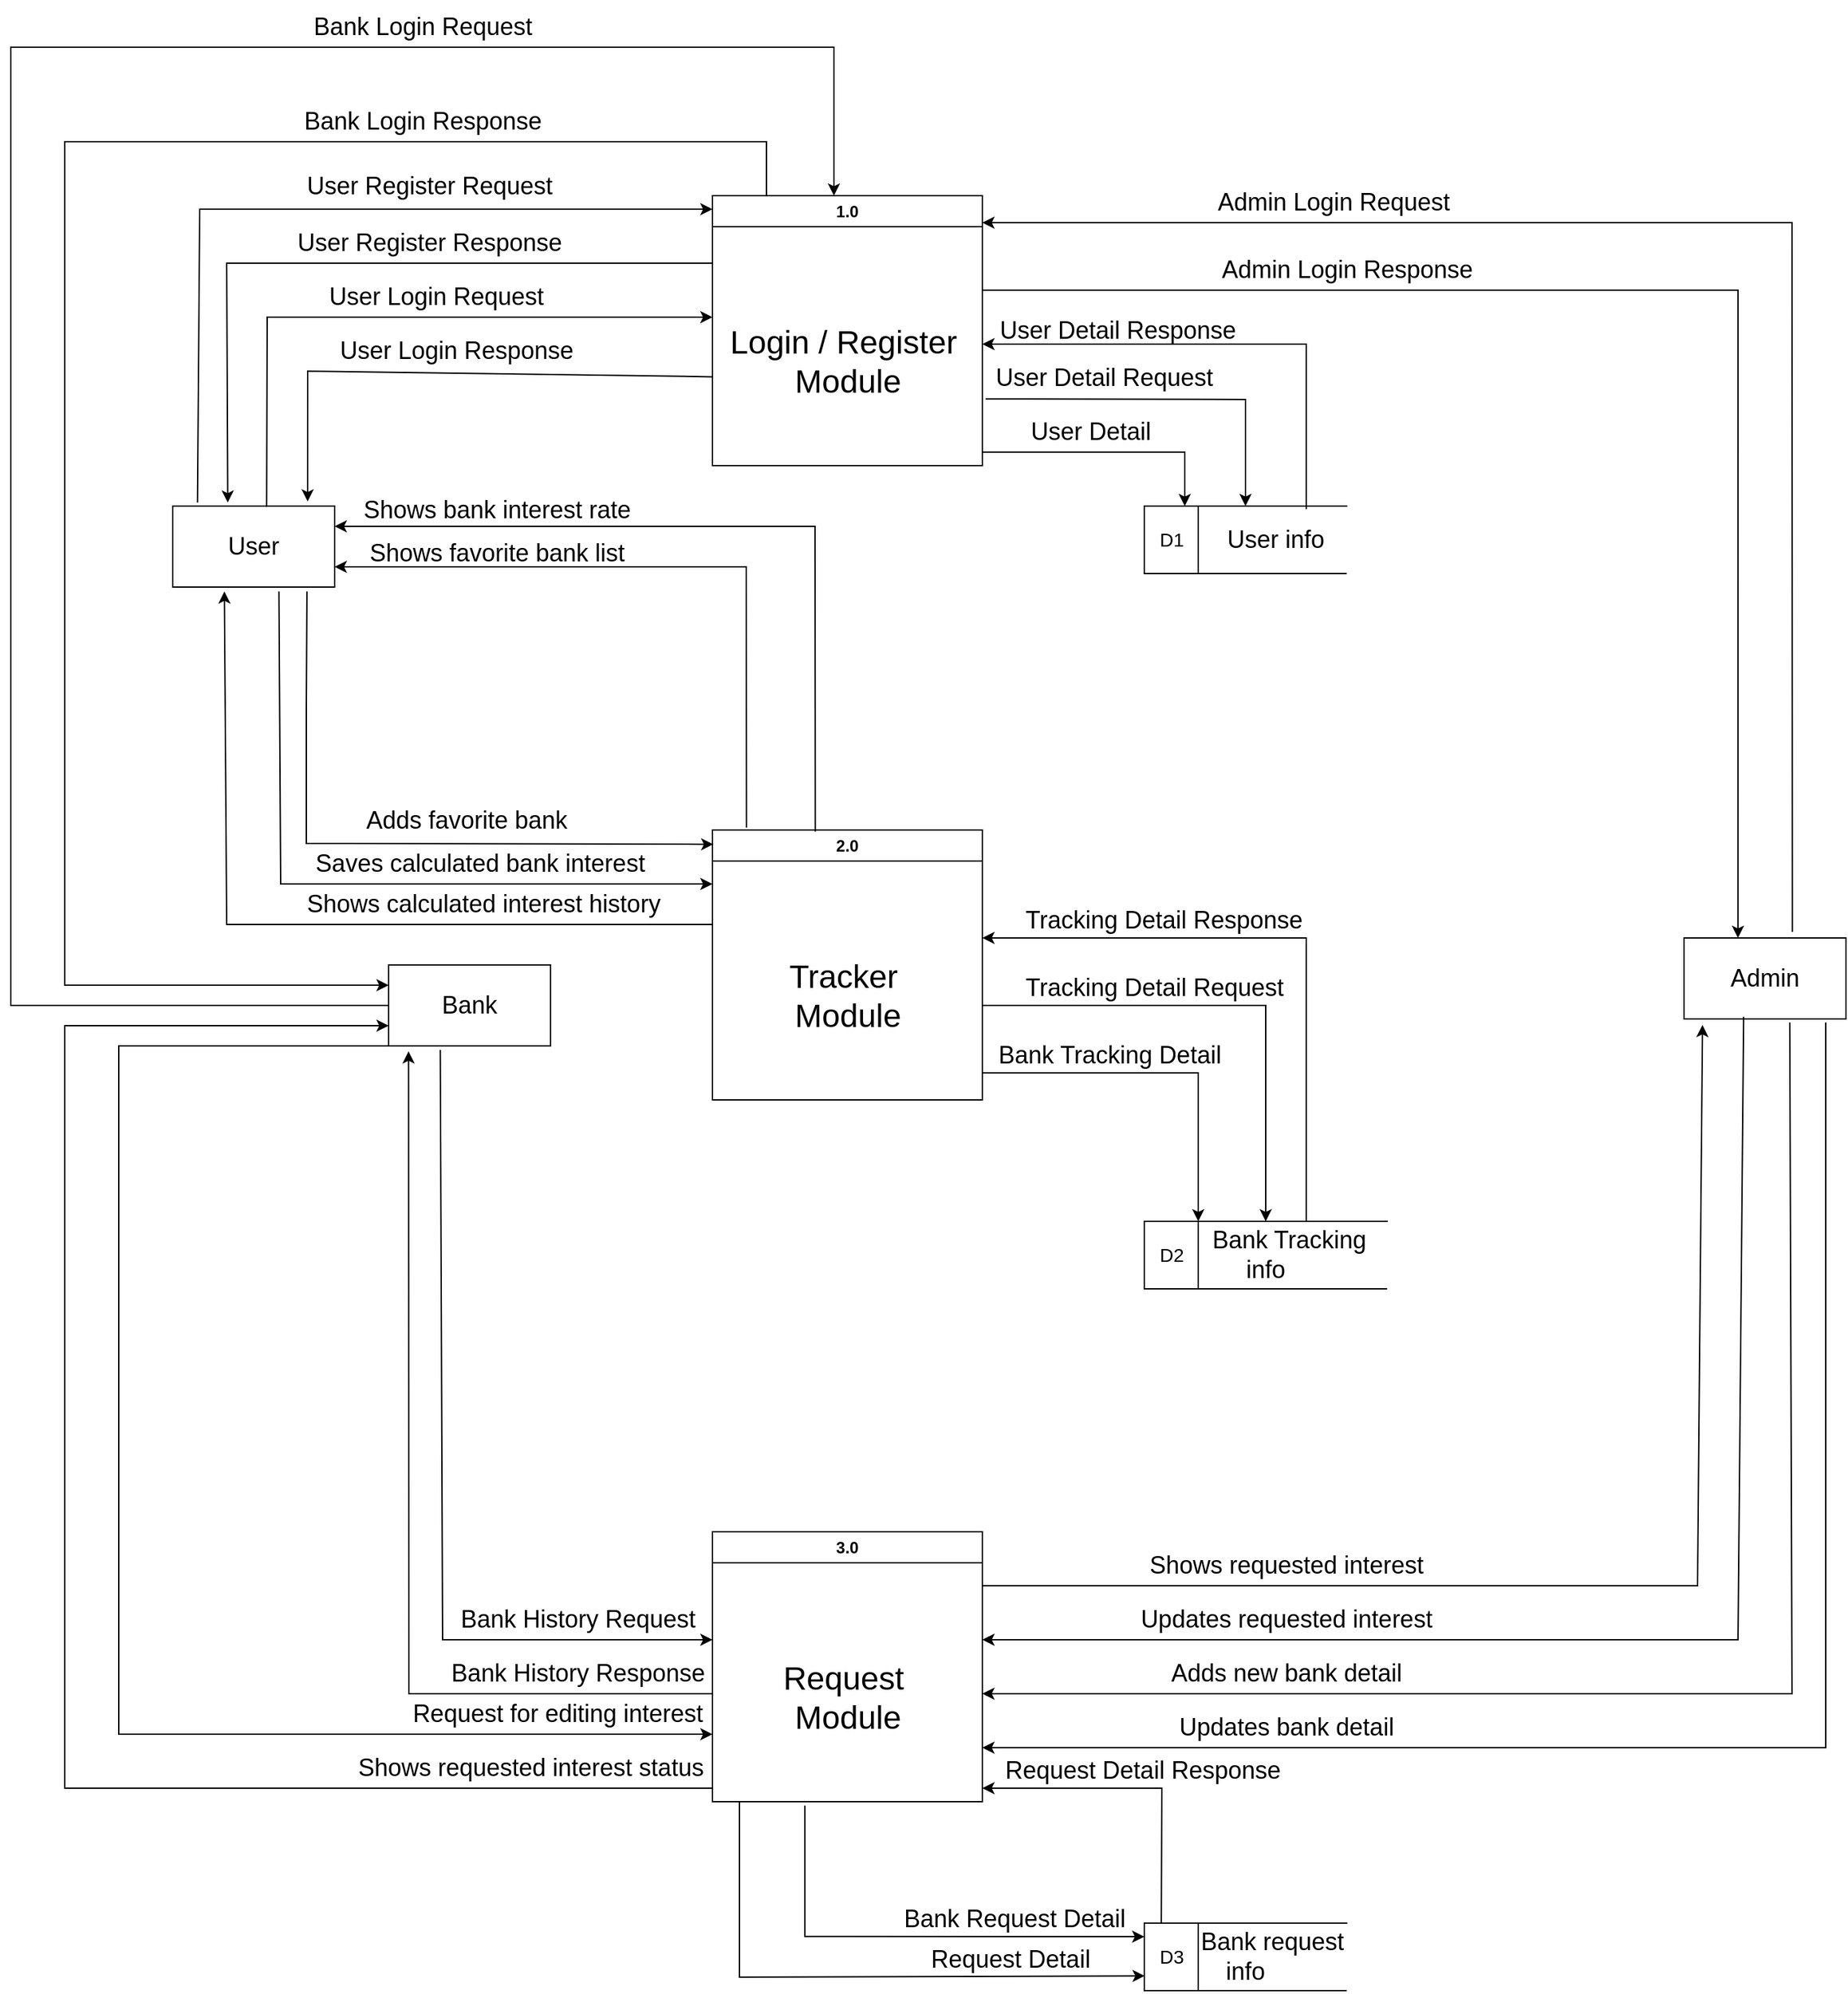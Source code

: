 <mxfile version="23.1.5" type="device">
  <diagram name="Page-1" id="1kKC4GB8wuoSK3gIe2hd">
    <mxGraphModel dx="3717" dy="1487" grid="1" gridSize="10" guides="1" tooltips="1" connect="1" arrows="1" fold="1" page="1" pageScale="1" pageWidth="850" pageHeight="1100" math="0" shadow="0">
      <root>
        <mxCell id="0" />
        <mxCell id="1" parent="0" />
        <mxCell id="YQJ5HBYqBgE4zqiSxYAV-1" value="1.0" style="swimlane;whiteSpace=wrap;html=1;" parent="1" vertex="1">
          <mxGeometry x="480" y="250" width="200" height="200" as="geometry" />
        </mxCell>
        <mxCell id="YQJ5HBYqBgE4zqiSxYAV-2" value="&lt;font style=&quot;font-size: 24px;&quot;&gt;Login / Register&amp;nbsp;&lt;br&gt;Module&lt;/font&gt;" style="text;html=1;align=center;verticalAlign=middle;resizable=0;points=[];autosize=1;strokeColor=none;fillColor=none;" parent="YQJ5HBYqBgE4zqiSxYAV-1" vertex="1">
          <mxGeometry y="88" width="200" height="70" as="geometry" />
        </mxCell>
        <mxCell id="YQJ5HBYqBgE4zqiSxYAV-3" value="2.0" style="swimlane;whiteSpace=wrap;html=1;" parent="1" vertex="1">
          <mxGeometry x="480" y="720" width="200" height="200" as="geometry" />
        </mxCell>
        <mxCell id="YQJ5HBYqBgE4zqiSxYAV-4" value="&lt;span style=&quot;font-size: 24px;&quot;&gt;Tracker&amp;nbsp;&lt;br&gt;Module&lt;br&gt;&lt;/span&gt;" style="text;html=1;align=center;verticalAlign=middle;resizable=0;points=[];autosize=1;strokeColor=none;fillColor=none;" parent="YQJ5HBYqBgE4zqiSxYAV-3" vertex="1">
          <mxGeometry x="45" y="88" width="110" height="70" as="geometry" />
        </mxCell>
        <mxCell id="YQJ5HBYqBgE4zqiSxYAV-5" value="3.0" style="swimlane;whiteSpace=wrap;html=1;" parent="1" vertex="1">
          <mxGeometry x="480" y="1240" width="200" height="200" as="geometry" />
        </mxCell>
        <mxCell id="YQJ5HBYqBgE4zqiSxYAV-6" value="&lt;font style=&quot;font-size: 24px;&quot;&gt;Request&amp;nbsp;&lt;br&gt;Module&lt;/font&gt;" style="text;html=1;align=center;verticalAlign=middle;resizable=0;points=[];autosize=1;strokeColor=none;fillColor=none;" parent="YQJ5HBYqBgE4zqiSxYAV-5" vertex="1">
          <mxGeometry x="40" y="88" width="120" height="70" as="geometry" />
        </mxCell>
        <mxCell id="YQJ5HBYqBgE4zqiSxYAV-16" value="&lt;font style=&quot;font-size: 18px;&quot;&gt;&amp;nbsp; &amp;nbsp; &amp;nbsp; &amp;nbsp; &amp;nbsp;User info&lt;/font&gt;" style="shape=partialRectangle;whiteSpace=wrap;html=1;bottom=0;right=0;fillColor=none;" parent="1" vertex="1">
          <mxGeometry x="800" y="480" width="150" height="50" as="geometry" />
        </mxCell>
        <mxCell id="YQJ5HBYqBgE4zqiSxYAV-18" value="" style="endArrow=none;html=1;rounded=0;entryX=1;entryY=1;entryDx=0;entryDy=0;" parent="1" target="YQJ5HBYqBgE4zqiSxYAV-16" edge="1">
          <mxGeometry width="50" height="50" relative="1" as="geometry">
            <mxPoint x="800" y="530" as="sourcePoint" />
            <mxPoint x="920" y="530" as="targetPoint" />
          </mxGeometry>
        </mxCell>
        <mxCell id="YQJ5HBYqBgE4zqiSxYAV-20" value="" style="endArrow=none;html=1;rounded=0;" parent="1" edge="1">
          <mxGeometry width="50" height="50" relative="1" as="geometry">
            <mxPoint x="840" y="530" as="sourcePoint" />
            <mxPoint x="840" y="480" as="targetPoint" />
          </mxGeometry>
        </mxCell>
        <mxCell id="YQJ5HBYqBgE4zqiSxYAV-21" value="&lt;font style=&quot;font-size: 14px;&quot;&gt;D1&lt;/font&gt;" style="text;html=1;align=center;verticalAlign=middle;resizable=0;points=[];autosize=1;strokeColor=none;fillColor=none;" parent="1" vertex="1">
          <mxGeometry x="800" y="490" width="40" height="30" as="geometry" />
        </mxCell>
        <mxCell id="YQJ5HBYqBgE4zqiSxYAV-22" value="&lt;font style=&quot;font-size: 18px;&quot;&gt;&lt;span style=&quot;white-space: pre;&quot;&gt;&#x9;&lt;/span&gt;Bank Tracking&amp;nbsp;&lt;br&gt;info&lt;/font&gt;" style="shape=partialRectangle;whiteSpace=wrap;html=1;bottom=0;right=0;fillColor=none;" parent="1" vertex="1">
          <mxGeometry x="800" y="1010" width="180" height="50" as="geometry" />
        </mxCell>
        <mxCell id="YQJ5HBYqBgE4zqiSxYAV-23" value="" style="endArrow=none;html=1;rounded=0;entryX=1;entryY=1;entryDx=0;entryDy=0;" parent="1" target="YQJ5HBYqBgE4zqiSxYAV-22" edge="1">
          <mxGeometry width="50" height="50" relative="1" as="geometry">
            <mxPoint x="800" y="1060" as="sourcePoint" />
            <mxPoint x="920" y="1060" as="targetPoint" />
          </mxGeometry>
        </mxCell>
        <mxCell id="YQJ5HBYqBgE4zqiSxYAV-24" value="" style="endArrow=none;html=1;rounded=0;" parent="1" edge="1">
          <mxGeometry width="50" height="50" relative="1" as="geometry">
            <mxPoint x="840" y="1060" as="sourcePoint" />
            <mxPoint x="840" y="1010" as="targetPoint" />
          </mxGeometry>
        </mxCell>
        <mxCell id="YQJ5HBYqBgE4zqiSxYAV-25" value="&lt;font style=&quot;font-size: 14px;&quot;&gt;D2&lt;/font&gt;" style="text;html=1;align=center;verticalAlign=middle;resizable=0;points=[];autosize=1;strokeColor=none;fillColor=none;" parent="1" vertex="1">
          <mxGeometry x="800" y="1020" width="40" height="30" as="geometry" />
        </mxCell>
        <mxCell id="YQJ5HBYqBgE4zqiSxYAV-26" value="&lt;font style=&quot;font-size: 18px;&quot;&gt;&lt;span style=&quot;white-space: pre;&quot;&gt;&#x9;&lt;/span&gt;Bank request&lt;br&gt;info&lt;/font&gt;" style="shape=partialRectangle;whiteSpace=wrap;html=1;bottom=0;right=0;fillColor=none;" parent="1" vertex="1">
          <mxGeometry x="800" y="1530" width="150" height="50" as="geometry" />
        </mxCell>
        <mxCell id="YQJ5HBYqBgE4zqiSxYAV-27" value="" style="endArrow=none;html=1;rounded=0;entryX=1;entryY=1;entryDx=0;entryDy=0;" parent="1" target="YQJ5HBYqBgE4zqiSxYAV-26" edge="1">
          <mxGeometry width="50" height="50" relative="1" as="geometry">
            <mxPoint x="800" y="1580" as="sourcePoint" />
            <mxPoint x="920" y="1580" as="targetPoint" />
          </mxGeometry>
        </mxCell>
        <mxCell id="YQJ5HBYqBgE4zqiSxYAV-28" value="" style="endArrow=none;html=1;rounded=0;" parent="1" edge="1">
          <mxGeometry width="50" height="50" relative="1" as="geometry">
            <mxPoint x="840" y="1580" as="sourcePoint" />
            <mxPoint x="840" y="1530" as="targetPoint" />
          </mxGeometry>
        </mxCell>
        <mxCell id="YQJ5HBYqBgE4zqiSxYAV-29" value="&lt;font style=&quot;font-size: 14px;&quot;&gt;D3&lt;/font&gt;" style="text;html=1;align=center;verticalAlign=middle;resizable=0;points=[];autosize=1;strokeColor=none;fillColor=none;" parent="1" vertex="1">
          <mxGeometry x="800" y="1540" width="40" height="30" as="geometry" />
        </mxCell>
        <mxCell id="qulUXNxLbwT0LEKijyJz-1" value="&lt;font style=&quot;font-size: 18px;&quot;&gt;User&lt;/font&gt;" style="rounded=0;whiteSpace=wrap;html=1;" parent="1" vertex="1">
          <mxGeometry x="80" y="480" width="120" height="60" as="geometry" />
        </mxCell>
        <mxCell id="qulUXNxLbwT0LEKijyJz-2" value="&lt;font style=&quot;font-size: 18px;&quot;&gt;Bank&lt;/font&gt;" style="rounded=0;whiteSpace=wrap;html=1;" parent="1" vertex="1">
          <mxGeometry x="240" y="820" width="120" height="60" as="geometry" />
        </mxCell>
        <mxCell id="qulUXNxLbwT0LEKijyJz-3" value="&lt;font style=&quot;font-size: 18px;&quot;&gt;Admin&lt;/font&gt;" style="rounded=0;whiteSpace=wrap;html=1;" parent="1" vertex="1">
          <mxGeometry x="1200" y="800" width="120" height="60" as="geometry" />
        </mxCell>
        <mxCell id="qulUXNxLbwT0LEKijyJz-4" value="" style="endArrow=classic;html=1;rounded=0;entryX=0;entryY=0.05;entryDx=0;entryDy=0;entryPerimeter=0;exitX=0.153;exitY=-0.043;exitDx=0;exitDy=0;exitPerimeter=0;" parent="1" source="qulUXNxLbwT0LEKijyJz-1" target="YQJ5HBYqBgE4zqiSxYAV-1" edge="1">
          <mxGeometry width="50" height="50" relative="1" as="geometry">
            <mxPoint x="100" y="470" as="sourcePoint" />
            <mxPoint x="540" y="460" as="targetPoint" />
            <Array as="points">
              <mxPoint x="100" y="260" />
            </Array>
          </mxGeometry>
        </mxCell>
        <mxCell id="qulUXNxLbwT0LEKijyJz-6" value="" style="endArrow=classic;html=1;rounded=0;exitX=0;exitY=0.25;exitDx=0;exitDy=0;entryX=0.34;entryY=-0.043;entryDx=0;entryDy=0;entryPerimeter=0;" parent="1" source="YQJ5HBYqBgE4zqiSxYAV-1" target="qulUXNxLbwT0LEKijyJz-1" edge="1">
          <mxGeometry width="50" height="50" relative="1" as="geometry">
            <mxPoint x="540" y="460" as="sourcePoint" />
            <mxPoint x="490" y="510" as="targetPoint" />
            <Array as="points">
              <mxPoint x="120" y="300" />
            </Array>
          </mxGeometry>
        </mxCell>
        <mxCell id="qulUXNxLbwT0LEKijyJz-7" value="" style="endArrow=classic;html=1;rounded=0;exitX=0.58;exitY=0.01;exitDx=0;exitDy=0;exitPerimeter=0;entryX=0;entryY=0.029;entryDx=0;entryDy=0;entryPerimeter=0;" parent="1" source="qulUXNxLbwT0LEKijyJz-1" target="YQJ5HBYqBgE4zqiSxYAV-2" edge="1">
          <mxGeometry width="50" height="50" relative="1" as="geometry">
            <mxPoint x="490" y="510" as="sourcePoint" />
            <mxPoint x="540" y="460" as="targetPoint" />
            <Array as="points">
              <mxPoint x="150" y="340" />
            </Array>
          </mxGeometry>
        </mxCell>
        <mxCell id="qulUXNxLbwT0LEKijyJz-8" value="" style="endArrow=classic;html=1;rounded=0;exitX=-0.001;exitY=0.66;exitDx=0;exitDy=0;exitPerimeter=0;entryX=0.833;entryY=-0.057;entryDx=0;entryDy=0;entryPerimeter=0;" parent="1" source="YQJ5HBYqBgE4zqiSxYAV-2" target="qulUXNxLbwT0LEKijyJz-1" edge="1">
          <mxGeometry width="50" height="50" relative="1" as="geometry">
            <mxPoint x="540" y="430" as="sourcePoint" />
            <mxPoint x="490" y="480" as="targetPoint" />
            <Array as="points">
              <mxPoint x="180" y="380" />
            </Array>
          </mxGeometry>
        </mxCell>
        <mxCell id="qulUXNxLbwT0LEKijyJz-9" value="" style="endArrow=classic;html=1;rounded=0;exitX=0.8;exitY=0.044;exitDx=0;exitDy=0;entryX=1.016;entryY=0.883;entryDx=0;entryDy=0;entryPerimeter=0;exitPerimeter=0;" parent="1" source="YQJ5HBYqBgE4zqiSxYAV-16" edge="1">
          <mxGeometry width="50" height="50" relative="1" as="geometry">
            <mxPoint x="871.8" y="440.19" as="sourcePoint" />
            <mxPoint x="680" y="360.0" as="targetPoint" />
            <Array as="points">
              <mxPoint x="920" y="360" />
            </Array>
          </mxGeometry>
        </mxCell>
        <mxCell id="qulUXNxLbwT0LEKijyJz-11" value="" style="endArrow=classic;html=1;rounded=0;" parent="1" edge="1">
          <mxGeometry width="50" height="50" relative="1" as="geometry">
            <mxPoint x="680" y="440" as="sourcePoint" />
            <mxPoint x="830" y="480" as="targetPoint" />
            <Array as="points">
              <mxPoint x="830" y="440" />
            </Array>
          </mxGeometry>
        </mxCell>
        <mxCell id="qulUXNxLbwT0LEKijyJz-10" value="" style="endArrow=classic;html=1;rounded=0;exitX=1.012;exitY=0.894;exitDx=0;exitDy=0;exitPerimeter=0;" parent="1" source="YQJ5HBYqBgE4zqiSxYAV-2" target="YQJ5HBYqBgE4zqiSxYAV-16" edge="1">
          <mxGeometry width="50" height="50" relative="1" as="geometry">
            <mxPoint x="640" y="430" as="sourcePoint" />
            <mxPoint x="590" y="480" as="targetPoint" />
            <Array as="points">
              <mxPoint x="875" y="401" />
            </Array>
          </mxGeometry>
        </mxCell>
        <mxCell id="qulUXNxLbwT0LEKijyJz-12" value="" style="endArrow=classic;html=1;rounded=0;exitX=0.669;exitY=-0.076;exitDx=0;exitDy=0;exitPerimeter=0;" parent="1" source="qulUXNxLbwT0LEKijyJz-3" edge="1">
          <mxGeometry width="50" height="50" relative="1" as="geometry">
            <mxPoint x="1240" y="800" as="sourcePoint" />
            <mxPoint x="680" y="270" as="targetPoint" />
            <Array as="points">
              <mxPoint x="1280" y="270" />
            </Array>
          </mxGeometry>
        </mxCell>
        <mxCell id="qulUXNxLbwT0LEKijyJz-13" value="" style="endArrow=classic;html=1;rounded=0;exitX=0.333;exitY=0;exitDx=0;exitDy=0;exitPerimeter=0;entryX=0.333;entryY=0;entryDx=0;entryDy=0;entryPerimeter=0;" parent="1" target="qulUXNxLbwT0LEKijyJz-3" edge="1">
          <mxGeometry width="50" height="50" relative="1" as="geometry">
            <mxPoint x="680" y="320" as="sourcePoint" />
            <mxPoint x="750" y="450" as="targetPoint" />
            <Array as="points">
              <mxPoint x="1240" y="320" />
            </Array>
          </mxGeometry>
        </mxCell>
        <mxCell id="qulUXNxLbwT0LEKijyJz-14" value="" style="endArrow=classic;html=1;rounded=0;" parent="1" source="qulUXNxLbwT0LEKijyJz-2" edge="1">
          <mxGeometry width="50" height="50" relative="1" as="geometry">
            <mxPoint x="410" y="600" as="sourcePoint" />
            <mxPoint x="570" y="250" as="targetPoint" />
            <Array as="points">
              <mxPoint x="-40" y="850" />
              <mxPoint x="-40" y="140" />
              <mxPoint x="570" y="140" />
            </Array>
          </mxGeometry>
        </mxCell>
        <mxCell id="qulUXNxLbwT0LEKijyJz-16" value="" style="endArrow=classic;html=1;rounded=0;exitX=0;exitY=0.25;exitDx=0;exitDy=0;entryX=0;entryY=0.25;entryDx=0;entryDy=0;" parent="1" target="qulUXNxLbwT0LEKijyJz-2" edge="1">
          <mxGeometry width="50" height="50" relative="1" as="geometry">
            <mxPoint x="520" y="250" as="sourcePoint" />
            <mxPoint x="280" y="920" as="targetPoint" />
            <Array as="points">
              <mxPoint x="520" y="210" />
              <mxPoint y="210" />
              <mxPoint y="835" />
            </Array>
          </mxGeometry>
        </mxCell>
        <mxCell id="KywUS-Uv_Qqskf7HLow2-1" value="" style="endArrow=classic;html=1;rounded=0;" parent="1" edge="1">
          <mxGeometry width="50" height="50" relative="1" as="geometry">
            <mxPoint x="920" y="1010" as="sourcePoint" />
            <mxPoint x="680" y="800" as="targetPoint" />
            <Array as="points">
              <mxPoint x="920" y="800" />
            </Array>
          </mxGeometry>
        </mxCell>
        <mxCell id="KywUS-Uv_Qqskf7HLow2-2" value="" style="endArrow=classic;html=1;rounded=0;exitX=0.5;exitY=0;exitDx=0;exitDy=0;entryX=0.5;entryY=0;entryDx=0;entryDy=0;" parent="1" target="YQJ5HBYqBgE4zqiSxYAV-22" edge="1">
          <mxGeometry width="50" height="50" relative="1" as="geometry">
            <mxPoint x="680" y="850" as="sourcePoint" />
            <mxPoint x="875" y="980" as="targetPoint" />
            <Array as="points">
              <mxPoint x="890" y="850" />
            </Array>
          </mxGeometry>
        </mxCell>
        <mxCell id="KywUS-Uv_Qqskf7HLow2-3" value="" style="endArrow=classic;html=1;rounded=0;exitX=0.25;exitY=0;exitDx=0;exitDy=0;" parent="1" edge="1">
          <mxGeometry width="50" height="50" relative="1" as="geometry">
            <mxPoint x="680" y="900" as="sourcePoint" />
            <mxPoint x="840" y="1010" as="targetPoint" />
            <Array as="points">
              <mxPoint x="840" y="900" />
            </Array>
          </mxGeometry>
        </mxCell>
        <mxCell id="KywUS-Uv_Qqskf7HLow2-4" value="" style="endArrow=classic;html=1;rounded=0;exitX=0.084;exitY=-0.006;exitDx=0;exitDy=0;exitPerimeter=0;" parent="1" source="YQJ5HBYqBgE4zqiSxYAV-26" edge="1">
          <mxGeometry width="50" height="50" relative="1" as="geometry">
            <mxPoint x="921.95" y="1668.25" as="sourcePoint" />
            <mxPoint x="680" y="1430" as="targetPoint" />
            <Array as="points">
              <mxPoint x="813" y="1430" />
            </Array>
          </mxGeometry>
        </mxCell>
        <mxCell id="KywUS-Uv_Qqskf7HLow2-5" value="" style="endArrow=classic;html=1;rounded=0;exitX=0.038;exitY=-0.097;exitDx=0;exitDy=0;exitPerimeter=0;" parent="1" edge="1">
          <mxGeometry width="50" height="50" relative="1" as="geometry">
            <mxPoint x="548.48" y="1442.91" as="sourcePoint" />
            <mxPoint x="800.0" y="1540.0" as="targetPoint" />
            <Array as="points">
              <mxPoint x="548.48" y="1539.91" />
            </Array>
          </mxGeometry>
        </mxCell>
        <mxCell id="KywUS-Uv_Qqskf7HLow2-6" value="" style="endArrow=classic;html=1;rounded=0;exitX=0.008;exitY=0.969;exitDx=0;exitDy=0;exitPerimeter=0;entryX=0.008;entryY=0.969;entryDx=0;entryDy=0;entryPerimeter=0;" parent="1" target="YQJ5HBYqBgE4zqiSxYAV-29" edge="1">
          <mxGeometry width="50" height="50" relative="1" as="geometry">
            <mxPoint x="500" y="1440" as="sourcePoint" />
            <mxPoint x="830" y="1520" as="targetPoint" />
            <Array as="points">
              <mxPoint x="500" y="1570" />
            </Array>
          </mxGeometry>
        </mxCell>
        <mxCell id="KywUS-Uv_Qqskf7HLow2-7" value="" style="endArrow=classic;html=1;rounded=0;exitX=0.381;exitY=0.006;exitDx=0;exitDy=0;entryX=1;entryY=0.25;entryDx=0;entryDy=0;exitPerimeter=0;" parent="1" source="YQJ5HBYqBgE4zqiSxYAV-3" target="qulUXNxLbwT0LEKijyJz-1" edge="1">
          <mxGeometry width="50" height="50" relative="1" as="geometry">
            <mxPoint x="710" y="610" as="sourcePoint" />
            <mxPoint x="660" y="660" as="targetPoint" />
            <Array as="points">
              <mxPoint x="556" y="495" />
            </Array>
          </mxGeometry>
        </mxCell>
        <mxCell id="KywUS-Uv_Qqskf7HLow2-8" value="" style="endArrow=classic;html=1;rounded=0;exitX=0.126;exitY=-0.009;exitDx=0;exitDy=0;entryX=1;entryY=0.75;entryDx=0;entryDy=0;exitPerimeter=0;" parent="1" source="YQJ5HBYqBgE4zqiSxYAV-3" target="qulUXNxLbwT0LEKijyJz-1" edge="1">
          <mxGeometry width="50" height="50" relative="1" as="geometry">
            <mxPoint x="700" y="650" as="sourcePoint" />
            <mxPoint x="650" y="700" as="targetPoint" />
            <Array as="points">
              <mxPoint x="505" y="525" />
            </Array>
          </mxGeometry>
        </mxCell>
        <mxCell id="KywUS-Uv_Qqskf7HLow2-9" value="" style="endArrow=classic;html=1;rounded=0;exitX=0.829;exitY=1.054;exitDx=0;exitDy=0;exitPerimeter=0;entryX=0.003;entryY=0.053;entryDx=0;entryDy=0;entryPerimeter=0;" parent="1" source="qulUXNxLbwT0LEKijyJz-1" target="YQJ5HBYqBgE4zqiSxYAV-3" edge="1">
          <mxGeometry width="50" height="50" relative="1" as="geometry">
            <mxPoint x="700" y="650" as="sourcePoint" />
            <mxPoint x="650" y="700" as="targetPoint" />
            <Array as="points">
              <mxPoint x="179" y="630" />
              <mxPoint x="179" y="730" />
            </Array>
          </mxGeometry>
        </mxCell>
        <mxCell id="KywUS-Uv_Qqskf7HLow2-10" value="" style="endArrow=classic;html=1;rounded=0;entryX=0.656;entryY=1.054;entryDx=0;entryDy=0;entryPerimeter=0;exitX=0.656;exitY=1.054;exitDx=0;exitDy=0;exitPerimeter=0;" parent="1" source="qulUXNxLbwT0LEKijyJz-1" edge="1">
          <mxGeometry width="50" height="50" relative="1" as="geometry">
            <mxPoint x="700" y="650" as="sourcePoint" />
            <mxPoint x="480" y="760" as="targetPoint" />
            <Array as="points">
              <mxPoint x="160" y="760" />
            </Array>
          </mxGeometry>
        </mxCell>
        <mxCell id="KywUS-Uv_Qqskf7HLow2-11" value="" style="endArrow=classic;html=1;rounded=0;entryX=0.319;entryY=1.054;entryDx=0;entryDy=0;entryPerimeter=0;" parent="1" target="qulUXNxLbwT0LEKijyJz-1" edge="1">
          <mxGeometry width="50" height="50" relative="1" as="geometry">
            <mxPoint x="480" y="790" as="sourcePoint" />
            <mxPoint x="590" y="630" as="targetPoint" />
            <Array as="points">
              <mxPoint x="120" y="790" />
            </Array>
          </mxGeometry>
        </mxCell>
        <mxCell id="KywUS-Uv_Qqskf7HLow2-12" value="" style="endArrow=classic;html=1;rounded=0;entryX=0;entryY=0.75;entryDx=0;entryDy=0;" parent="1" target="qulUXNxLbwT0LEKijyJz-2" edge="1">
          <mxGeometry width="50" height="50" relative="1" as="geometry">
            <mxPoint x="480" y="1430" as="sourcePoint" />
            <mxPoint x="550" y="1070" as="targetPoint" />
            <Array as="points">
              <mxPoint y="1430" />
              <mxPoint y="865" />
            </Array>
          </mxGeometry>
        </mxCell>
        <mxCell id="KywUS-Uv_Qqskf7HLow2-13" value="" style="endArrow=classic;html=1;rounded=0;exitX=0;exitY=1;exitDx=0;exitDy=0;entryX=0;entryY=0.75;entryDx=0;entryDy=0;" parent="1" source="qulUXNxLbwT0LEKijyJz-2" target="YQJ5HBYqBgE4zqiSxYAV-5" edge="1">
          <mxGeometry width="50" height="50" relative="1" as="geometry">
            <mxPoint x="550" y="930" as="sourcePoint" />
            <mxPoint x="500" y="980" as="targetPoint" />
            <Array as="points">
              <mxPoint x="40" y="880" />
              <mxPoint x="40" y="1390" />
            </Array>
          </mxGeometry>
        </mxCell>
        <mxCell id="KywUS-Uv_Qqskf7HLow2-14" value="" style="endArrow=classic;html=1;rounded=0;entryX=0.875;entryY=1.044;entryDx=0;entryDy=0;entryPerimeter=0;exitX=0.875;exitY=1.044;exitDx=0;exitDy=0;exitPerimeter=0;" parent="1" source="qulUXNxLbwT0LEKijyJz-3" edge="1">
          <mxGeometry width="50" height="50" relative="1" as="geometry">
            <mxPoint x="870" y="1120" as="sourcePoint" />
            <mxPoint x="680" y="1400" as="targetPoint" />
            <Array as="points">
              <mxPoint x="1305" y="1400" />
            </Array>
          </mxGeometry>
        </mxCell>
        <mxCell id="KywUS-Uv_Qqskf7HLow2-15" value="" style="endArrow=classic;html=1;rounded=0;entryX=0.653;entryY=1.044;entryDx=0;entryDy=0;entryPerimeter=0;exitX=0.653;exitY=1.044;exitDx=0;exitDy=0;exitPerimeter=0;" parent="1" source="qulUXNxLbwT0LEKijyJz-3" edge="1">
          <mxGeometry width="50" height="50" relative="1" as="geometry">
            <mxPoint x="870" y="1120" as="sourcePoint" />
            <mxPoint x="680" y="1360" as="targetPoint" />
            <Array as="points">
              <mxPoint x="1280" y="1360" />
            </Array>
          </mxGeometry>
        </mxCell>
        <mxCell id="KywUS-Uv_Qqskf7HLow2-16" value="" style="endArrow=classic;html=1;rounded=0;entryX=0.368;entryY=0.973;entryDx=0;entryDy=0;entryPerimeter=0;exitX=0.368;exitY=0.973;exitDx=0;exitDy=0;exitPerimeter=0;" parent="1" source="qulUXNxLbwT0LEKijyJz-3" edge="1">
          <mxGeometry width="50" height="50" relative="1" as="geometry">
            <mxPoint x="870" y="1120" as="sourcePoint" />
            <mxPoint x="680" y="1320" as="targetPoint" />
            <Array as="points">
              <mxPoint x="1240" y="1320" />
            </Array>
          </mxGeometry>
        </mxCell>
        <mxCell id="KywUS-Uv_Qqskf7HLow2-17" value="" style="endArrow=classic;html=1;rounded=0;entryX=0.114;entryY=1.074;entryDx=0;entryDy=0;entryPerimeter=0;" parent="1" target="qulUXNxLbwT0LEKijyJz-3" edge="1">
          <mxGeometry width="50" height="50" relative="1" as="geometry">
            <mxPoint x="680" y="1280" as="sourcePoint" />
            <mxPoint x="1230" y="850" as="targetPoint" />
            <Array as="points">
              <mxPoint x="1210" y="1280" />
            </Array>
          </mxGeometry>
        </mxCell>
        <mxCell id="KywUS-Uv_Qqskf7HLow2-18" value="" style="endArrow=classic;html=1;rounded=0;entryX=0.123;entryY=1.066;entryDx=0;entryDy=0;entryPerimeter=0;" parent="1" target="qulUXNxLbwT0LEKijyJz-2" edge="1">
          <mxGeometry width="50" height="50" relative="1" as="geometry">
            <mxPoint x="480" y="1360" as="sourcePoint" />
            <mxPoint x="380" y="1060" as="targetPoint" />
            <Array as="points">
              <mxPoint x="255" y="1360" />
            </Array>
          </mxGeometry>
        </mxCell>
        <mxCell id="KywUS-Uv_Qqskf7HLow2-19" value="" style="endArrow=classic;html=1;rounded=0;exitX=0.319;exitY=1.05;exitDx=0;exitDy=0;exitPerimeter=0;" parent="1" source="qulUXNxLbwT0LEKijyJz-2" edge="1">
          <mxGeometry width="50" height="50" relative="1" as="geometry">
            <mxPoint x="270" y="890" as="sourcePoint" />
            <mxPoint x="480" y="1320" as="targetPoint" />
            <Array as="points">
              <mxPoint x="280" y="1320" />
            </Array>
          </mxGeometry>
        </mxCell>
        <mxCell id="dyoGDJdga3XXY6l09NqK-1" value="&lt;font style=&quot;font-size: 18px;&quot;&gt;User Register Request&lt;/font&gt;" style="text;html=1;align=center;verticalAlign=middle;resizable=0;points=[];autosize=1;strokeColor=none;fillColor=none;" parent="1" vertex="1">
          <mxGeometry x="165" y="223" width="210" height="40" as="geometry" />
        </mxCell>
        <mxCell id="dyoGDJdga3XXY6l09NqK-2" value="&lt;font style=&quot;font-size: 18px;&quot;&gt;User Register Response&lt;/font&gt;" style="text;html=1;align=center;verticalAlign=middle;resizable=0;points=[];autosize=1;strokeColor=none;fillColor=none;" parent="1" vertex="1">
          <mxGeometry x="160" y="265" width="220" height="40" as="geometry" />
        </mxCell>
        <mxCell id="dyoGDJdga3XXY6l09NqK-3" value="&lt;font style=&quot;font-size: 18px;&quot;&gt;User Login Request&lt;/font&gt;" style="text;html=1;align=center;verticalAlign=middle;resizable=0;points=[];autosize=1;strokeColor=none;fillColor=none;" parent="1" vertex="1">
          <mxGeometry x="185" y="305" width="180" height="40" as="geometry" />
        </mxCell>
        <mxCell id="dyoGDJdga3XXY6l09NqK-4" value="&lt;font style=&quot;font-size: 18px;&quot;&gt;User Login Response&lt;/font&gt;" style="text;html=1;align=center;verticalAlign=middle;resizable=0;points=[];autosize=1;strokeColor=none;fillColor=none;" parent="1" vertex="1">
          <mxGeometry x="190" y="345" width="200" height="40" as="geometry" />
        </mxCell>
        <mxCell id="dyoGDJdga3XXY6l09NqK-5" value="&lt;font style=&quot;font-size: 18px;&quot;&gt;Admin Login Request&lt;/font&gt;" style="text;html=1;align=center;verticalAlign=middle;resizable=0;points=[];autosize=1;strokeColor=none;fillColor=none;" parent="1" vertex="1">
          <mxGeometry x="840" y="235" width="200" height="40" as="geometry" />
        </mxCell>
        <mxCell id="dyoGDJdga3XXY6l09NqK-6" value="&lt;font style=&quot;font-size: 18px;&quot;&gt;Admin Login Response&lt;/font&gt;" style="text;html=1;align=center;verticalAlign=middle;resizable=0;points=[];autosize=1;strokeColor=none;fillColor=none;" parent="1" vertex="1">
          <mxGeometry x="845" y="285" width="210" height="40" as="geometry" />
        </mxCell>
        <mxCell id="dyoGDJdga3XXY6l09NqK-7" value="&lt;font style=&quot;font-size: 18px;&quot;&gt;User Detail Response&lt;/font&gt;" style="text;html=1;align=center;verticalAlign=middle;resizable=0;points=[];autosize=1;strokeColor=none;fillColor=none;" parent="1" vertex="1">
          <mxGeometry x="680" y="330" width="200" height="40" as="geometry" />
        </mxCell>
        <mxCell id="dyoGDJdga3XXY6l09NqK-8" value="&lt;font style=&quot;font-size: 18px;&quot;&gt;User Detail&lt;/font&gt;" style="text;html=1;align=center;verticalAlign=middle;resizable=0;points=[];autosize=1;strokeColor=none;fillColor=none;" parent="1" vertex="1">
          <mxGeometry x="705" y="405" width="110" height="40" as="geometry" />
        </mxCell>
        <mxCell id="dyoGDJdga3XXY6l09NqK-9" value="&lt;font style=&quot;font-size: 18px;&quot;&gt;User Detail Request&lt;/font&gt;" style="text;html=1;align=center;verticalAlign=middle;resizable=0;points=[];autosize=1;strokeColor=none;fillColor=none;" parent="1" vertex="1">
          <mxGeometry x="680" y="365" width="180" height="40" as="geometry" />
        </mxCell>
        <mxCell id="dyoGDJdga3XXY6l09NqK-10" value="&lt;font style=&quot;font-size: 18px;&quot;&gt;Bank Login Request&lt;/font&gt;" style="text;html=1;align=center;verticalAlign=middle;resizable=0;points=[];autosize=1;strokeColor=none;fillColor=none;" parent="1" vertex="1">
          <mxGeometry x="170" y="105" width="190" height="40" as="geometry" />
        </mxCell>
        <mxCell id="dyoGDJdga3XXY6l09NqK-11" value="&lt;font style=&quot;font-size: 18px;&quot;&gt;Bank Login Response&lt;/font&gt;" style="text;html=1;align=center;verticalAlign=middle;resizable=0;points=[];autosize=1;strokeColor=none;fillColor=none;" parent="1" vertex="1">
          <mxGeometry x="165" y="175" width="200" height="40" as="geometry" />
        </mxCell>
        <mxCell id="dyoGDJdga3XXY6l09NqK-12" value="&lt;div style=&quot;text-align: center;&quot;&gt;&lt;span style=&quot;background-color: initial;&quot;&gt;&lt;font style=&quot;font-size: 18px;&quot;&gt;Bank Tracking Detail&lt;/font&gt;&lt;/span&gt;&lt;/div&gt;" style="text;whiteSpace=wrap;html=1;" parent="1" vertex="1">
          <mxGeometry x="690" y="870" width="180" height="40" as="geometry" />
        </mxCell>
        <mxCell id="dyoGDJdga3XXY6l09NqK-13" value="&lt;div style=&quot;text-align: center;&quot;&gt;&lt;span style=&quot;background-color: initial;&quot;&gt;&lt;font style=&quot;font-size: 18px;&quot;&gt;Tracking Detail Request&lt;/font&gt;&lt;/span&gt;&lt;/div&gt;" style="text;whiteSpace=wrap;html=1;" parent="1" vertex="1">
          <mxGeometry x="710" y="820" width="200" height="40" as="geometry" />
        </mxCell>
        <mxCell id="dyoGDJdga3XXY6l09NqK-14" value="&lt;div style=&quot;text-align: center;&quot;&gt;&lt;span style=&quot;background-color: initial;&quot;&gt;&lt;font style=&quot;font-size: 18px;&quot;&gt;Tracking Detail Response&lt;/font&gt;&lt;/span&gt;&lt;/div&gt;" style="text;whiteSpace=wrap;html=1;" parent="1" vertex="1">
          <mxGeometry x="710" y="770" width="210" height="40" as="geometry" />
        </mxCell>
        <mxCell id="dyoGDJdga3XXY6l09NqK-15" value="&lt;div style=&quot;text-align: center;&quot;&gt;&lt;font style=&quot;font-size: 18px;&quot;&gt;Bank Request Detail&lt;/font&gt;&lt;/div&gt;" style="text;whiteSpace=wrap;html=1;" parent="1" vertex="1">
          <mxGeometry x="620" y="1510" width="170" height="40" as="geometry" />
        </mxCell>
        <mxCell id="dyoGDJdga3XXY6l09NqK-17" value="&lt;div style=&quot;text-align: center;&quot;&gt;&lt;span style=&quot;background-color: initial;&quot;&gt;&lt;font style=&quot;font-size: 18px;&quot;&gt;Request Detail&lt;/font&gt;&lt;/span&gt;&lt;/div&gt;" style="text;whiteSpace=wrap;html=1;" parent="1" vertex="1">
          <mxGeometry x="640" y="1540" width="130" height="40" as="geometry" />
        </mxCell>
        <mxCell id="dyoGDJdga3XXY6l09NqK-18" value="&lt;div style=&quot;text-align: center;&quot;&gt;&lt;span style=&quot;background-color: initial;&quot;&gt;&lt;font style=&quot;font-size: 18px;&quot;&gt;Request Detail Response&lt;/font&gt;&lt;/span&gt;&lt;/div&gt;" style="text;whiteSpace=wrap;html=1;" parent="1" vertex="1">
          <mxGeometry x="695" y="1400" width="225" height="40" as="geometry" />
        </mxCell>
        <mxCell id="dyoGDJdga3XXY6l09NqK-20" value="&lt;font style=&quot;font-size: 18px;&quot;&gt;Shows bank interest rate&lt;/font&gt;" style="text;html=1;align=center;verticalAlign=middle;resizable=0;points=[];autosize=1;strokeColor=none;fillColor=none;" parent="1" vertex="1">
          <mxGeometry x="210" y="463" width="220" height="40" as="geometry" />
        </mxCell>
        <mxCell id="dyoGDJdga3XXY6l09NqK-21" value="&lt;font style=&quot;font-size: 18px;&quot;&gt;Shows favorite bank list&lt;/font&gt;" style="text;html=1;align=center;verticalAlign=middle;resizable=0;points=[];autosize=1;strokeColor=none;fillColor=none;" parent="1" vertex="1">
          <mxGeometry x="215" y="495" width="210" height="40" as="geometry" />
        </mxCell>
        <mxCell id="dyoGDJdga3XXY6l09NqK-22" value="&lt;font style=&quot;font-size: 18px;&quot;&gt;Shows calculated interest history&lt;/font&gt;" style="text;html=1;align=center;verticalAlign=middle;resizable=0;points=[];autosize=1;strokeColor=none;fillColor=none;" parent="1" vertex="1">
          <mxGeometry x="165" y="755" width="290" height="40" as="geometry" />
        </mxCell>
        <mxCell id="dyoGDJdga3XXY6l09NqK-23" value="&lt;font style=&quot;font-size: 18px;&quot;&gt;Adds favorite bank&amp;nbsp;&lt;/font&gt;" style="text;html=1;align=center;verticalAlign=middle;resizable=0;points=[];autosize=1;strokeColor=none;fillColor=none;" parent="1" vertex="1">
          <mxGeometry x="210" y="693" width="180" height="40" as="geometry" />
        </mxCell>
        <mxCell id="dyoGDJdga3XXY6l09NqK-24" value="&lt;font style=&quot;font-size: 18px;&quot;&gt;Saves calculated bank interest&amp;nbsp;&lt;/font&gt;" style="text;html=1;align=center;verticalAlign=middle;resizable=0;points=[];autosize=1;strokeColor=none;fillColor=none;" parent="1" vertex="1">
          <mxGeometry x="175" y="725" width="270" height="40" as="geometry" />
        </mxCell>
        <mxCell id="n7VHk3XnLc4sRySz3_we-1" value="&lt;font style=&quot;font-size: 18px;&quot;&gt;Bank History Request&lt;/font&gt;" style="text;html=1;align=center;verticalAlign=middle;resizable=0;points=[];autosize=1;strokeColor=none;fillColor=none;" parent="1" vertex="1">
          <mxGeometry x="280" y="1285" width="200" height="40" as="geometry" />
        </mxCell>
        <mxCell id="n7VHk3XnLc4sRySz3_we-2" value="&lt;font style=&quot;font-size: 18px;&quot;&gt;Bank History Response&lt;/font&gt;" style="text;html=1;align=center;verticalAlign=middle;resizable=0;points=[];autosize=1;strokeColor=none;fillColor=none;" parent="1" vertex="1">
          <mxGeometry x="275" y="1325" width="210" height="40" as="geometry" />
        </mxCell>
        <mxCell id="n7VHk3XnLc4sRySz3_we-3" value="&lt;font style=&quot;font-size: 18px;&quot;&gt;Request for editing interest&lt;/font&gt;" style="text;html=1;align=center;verticalAlign=middle;resizable=0;points=[];autosize=1;strokeColor=none;fillColor=none;" parent="1" vertex="1">
          <mxGeometry x="245" y="1355" width="240" height="40" as="geometry" />
        </mxCell>
        <mxCell id="n7VHk3XnLc4sRySz3_we-4" value="&lt;font style=&quot;font-size: 18px;&quot;&gt;Shows requested interest status&lt;/font&gt;" style="text;html=1;align=center;verticalAlign=middle;resizable=0;points=[];autosize=1;strokeColor=none;fillColor=none;" parent="1" vertex="1">
          <mxGeometry x="205" y="1395" width="280" height="40" as="geometry" />
        </mxCell>
        <mxCell id="n7VHk3XnLc4sRySz3_we-5" value="&lt;font style=&quot;font-size: 18px;&quot;&gt;Shows requested interest&lt;/font&gt;" style="text;html=1;align=center;verticalAlign=middle;resizable=0;points=[];autosize=1;strokeColor=none;fillColor=none;" parent="1" vertex="1">
          <mxGeometry x="790" y="1245" width="230" height="40" as="geometry" />
        </mxCell>
        <mxCell id="n7VHk3XnLc4sRySz3_we-6" value="&lt;font style=&quot;font-size: 18px;&quot;&gt;Updates requested interest&lt;/font&gt;" style="text;html=1;align=center;verticalAlign=middle;resizable=0;points=[];autosize=1;strokeColor=none;fillColor=none;" parent="1" vertex="1">
          <mxGeometry x="785" y="1285" width="240" height="40" as="geometry" />
        </mxCell>
        <mxCell id="n7VHk3XnLc4sRySz3_we-7" value="&lt;font style=&quot;font-size: 18px;&quot;&gt;Adds new bank detail&lt;/font&gt;" style="text;html=1;align=center;verticalAlign=middle;resizable=0;points=[];autosize=1;strokeColor=none;fillColor=none;" parent="1" vertex="1">
          <mxGeometry x="810" y="1325" width="190" height="40" as="geometry" />
        </mxCell>
        <mxCell id="n7VHk3XnLc4sRySz3_we-8" value="&lt;font style=&quot;font-size: 18px;&quot;&gt;Updates bank detail&lt;/font&gt;" style="text;html=1;align=center;verticalAlign=middle;resizable=0;points=[];autosize=1;strokeColor=none;fillColor=none;" parent="1" vertex="1">
          <mxGeometry x="815" y="1365" width="180" height="40" as="geometry" />
        </mxCell>
      </root>
    </mxGraphModel>
  </diagram>
</mxfile>
